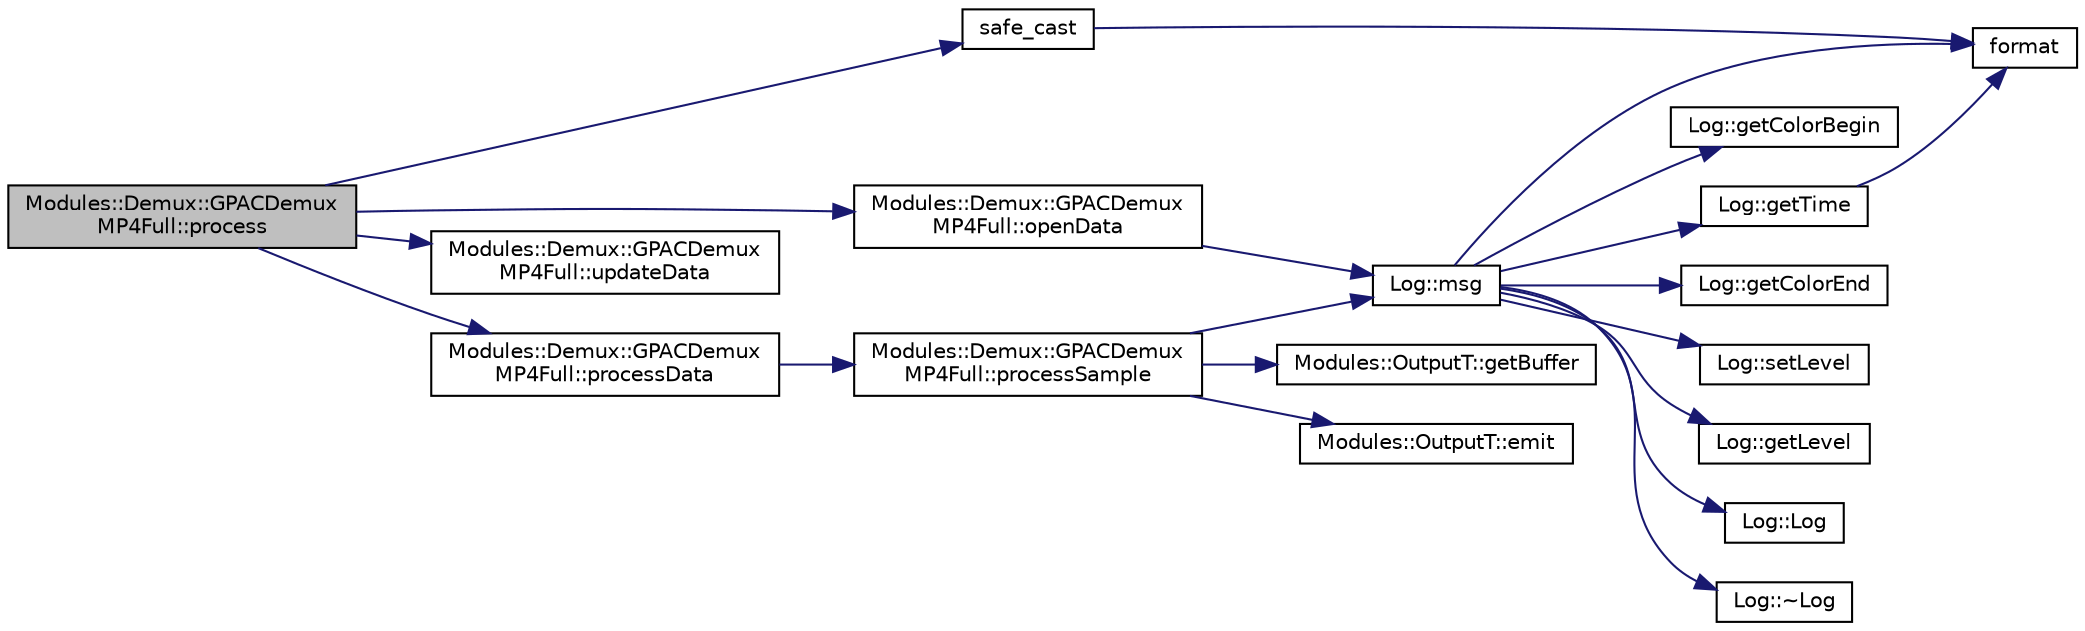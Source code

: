 digraph "Modules::Demux::GPACDemuxMP4Full::process"
{
 // INTERACTIVE_SVG=YES
  edge [fontname="Helvetica",fontsize="10",labelfontname="Helvetica",labelfontsize="10"];
  node [fontname="Helvetica",fontsize="10",shape=record];
  rankdir="LR";
  Node1 [label="Modules::Demux::GPACDemux\lMP4Full::process",height=0.2,width=0.4,color="black", fillcolor="grey75", style="filled", fontcolor="black"];
  Node1 -> Node2 [color="midnightblue",fontsize="10",style="solid",fontname="Helvetica"];
  Node2 [label="safe_cast",height=0.2,width=0.4,color="black", fillcolor="white", style="filled",URL="$tools_8hpp.html#ad0cd9d62cdc4d8ad0ad279bc6b8d5dc2"];
  Node2 -> Node3 [color="midnightblue",fontsize="10",style="solid",fontname="Helvetica"];
  Node3 [label="format",height=0.2,width=0.4,color="black", fillcolor="white", style="filled",URL="$format_8hpp.html#a3aca22086b5c6398b980286ac7dd89ad"];
  Node1 -> Node4 [color="midnightblue",fontsize="10",style="solid",fontname="Helvetica"];
  Node4 [label="Modules::Demux::GPACDemux\lMP4Full::openData",height=0.2,width=0.4,color="black", fillcolor="white", style="filled",URL="$class_modules_1_1_demux_1_1_g_p_a_c_demux_m_p4_full.html#a37de014ace8e332b399cec992f8bcf57"];
  Node4 -> Node5 [color="midnightblue",fontsize="10",style="solid",fontname="Helvetica"];
  Node5 [label="Log::msg",height=0.2,width=0.4,color="black", fillcolor="white", style="filled",URL="$class_log.html#a84056ae8f88a105f7b5fa3770f2f15d8"];
  Node5 -> Node6 [color="midnightblue",fontsize="10",style="solid",fontname="Helvetica"];
  Node6 [label="Log::getColorBegin",height=0.2,width=0.4,color="black", fillcolor="white", style="filled",URL="$class_log.html#a00080fae9f969e7c3eff2f40c7211cb3"];
  Node5 -> Node7 [color="midnightblue",fontsize="10",style="solid",fontname="Helvetica"];
  Node7 [label="Log::getTime",height=0.2,width=0.4,color="black", fillcolor="white", style="filled",URL="$class_log.html#a1e8efa09c5b342ba1f9ba6d13811fa14"];
  Node7 -> Node3 [color="midnightblue",fontsize="10",style="solid",fontname="Helvetica"];
  Node5 -> Node3 [color="midnightblue",fontsize="10",style="solid",fontname="Helvetica"];
  Node5 -> Node8 [color="midnightblue",fontsize="10",style="solid",fontname="Helvetica"];
  Node8 [label="Log::getColorEnd",height=0.2,width=0.4,color="black", fillcolor="white", style="filled",URL="$class_log.html#a1a3e0507d4f5f0486dc7fa8d98954941"];
  Node5 -> Node9 [color="midnightblue",fontsize="10",style="solid",fontname="Helvetica"];
  Node9 [label="Log::setLevel",height=0.2,width=0.4,color="black", fillcolor="white", style="filled",URL="$class_log.html#a64a94fff24e5ed45a1d627d3709b6e52"];
  Node5 -> Node10 [color="midnightblue",fontsize="10",style="solid",fontname="Helvetica"];
  Node10 [label="Log::getLevel",height=0.2,width=0.4,color="black", fillcolor="white", style="filled",URL="$class_log.html#a8def54b27ed38887e1fd074c2ea18a82"];
  Node5 -> Node11 [color="midnightblue",fontsize="10",style="solid",fontname="Helvetica"];
  Node11 [label="Log::Log",height=0.2,width=0.4,color="black", fillcolor="white", style="filled",URL="$class_log.html#af6071a60aa52b6c1b511f99b4bc1b8fe"];
  Node5 -> Node12 [color="midnightblue",fontsize="10",style="solid",fontname="Helvetica"];
  Node12 [label="Log::~Log",height=0.2,width=0.4,color="black", fillcolor="white", style="filled",URL="$class_log.html#a0fbfda88fbee5027c89f6eb121059360"];
  Node1 -> Node13 [color="midnightblue",fontsize="10",style="solid",fontname="Helvetica"];
  Node13 [label="Modules::Demux::GPACDemux\lMP4Full::updateData",height=0.2,width=0.4,color="black", fillcolor="white", style="filled",URL="$class_modules_1_1_demux_1_1_g_p_a_c_demux_m_p4_full.html#aa76928dc796d78a6ea2514daa5707ee9"];
  Node1 -> Node14 [color="midnightblue",fontsize="10",style="solid",fontname="Helvetica"];
  Node14 [label="Modules::Demux::GPACDemux\lMP4Full::processData",height=0.2,width=0.4,color="black", fillcolor="white", style="filled",URL="$class_modules_1_1_demux_1_1_g_p_a_c_demux_m_p4_full.html#a905ef0c8c00c95184f3a4d4393873727"];
  Node14 -> Node15 [color="midnightblue",fontsize="10",style="solid",fontname="Helvetica"];
  Node15 [label="Modules::Demux::GPACDemux\lMP4Full::processSample",height=0.2,width=0.4,color="black", fillcolor="white", style="filled",URL="$class_modules_1_1_demux_1_1_g_p_a_c_demux_m_p4_full.html#a34d4b4bb9b18de6f2e743039a5ff9c17"];
  Node15 -> Node5 [color="midnightblue",fontsize="10",style="solid",fontname="Helvetica"];
  Node15 -> Node16 [color="midnightblue",fontsize="10",style="solid",fontname="Helvetica"];
  Node16 [label="Modules::OutputT::getBuffer",height=0.2,width=0.4,color="black", fillcolor="white", style="filled",URL="$class_modules_1_1_output_t.html#ab6263dca52d17a2498cd88a6c89f9c7c"];
  Node15 -> Node17 [color="midnightblue",fontsize="10",style="solid",fontname="Helvetica"];
  Node17 [label="Modules::OutputT::emit",height=0.2,width=0.4,color="black", fillcolor="white", style="filled",URL="$class_modules_1_1_output_t.html#ae88c40c22415f35248f12f2018bddb4c"];
}

